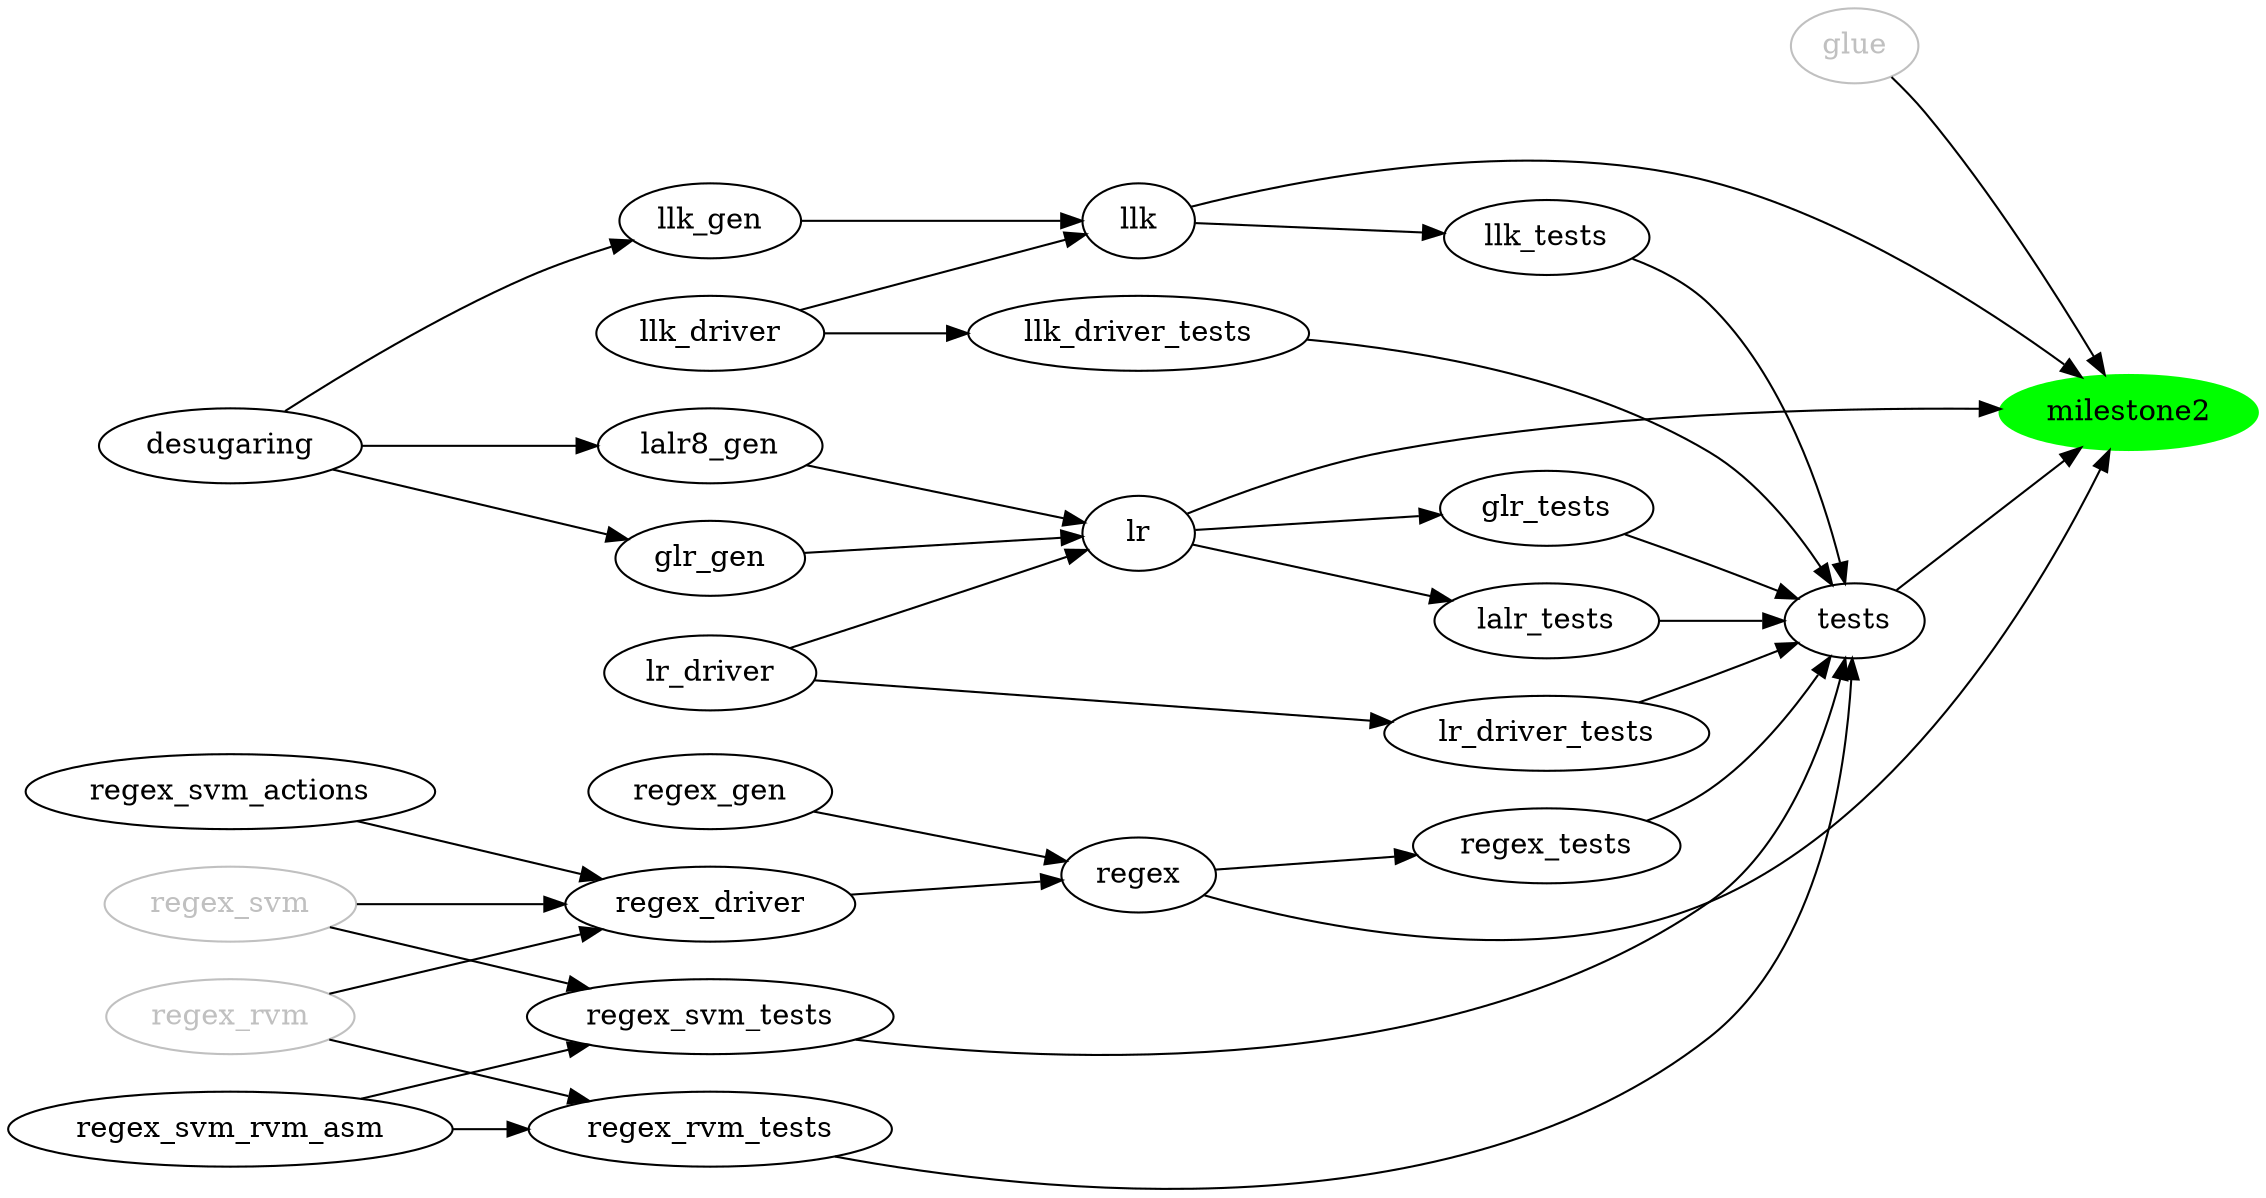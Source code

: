 digraph {
	graph [rankdir=LR];
subgraph complete {
	 node [color="gray",fontcolor="gray"];
	 glue;
	 regex_svm;
	 regex_rvm;
}
/* The end result of the milestone, along with the subtasks listed */
milestone2 [color="green",style="filled"];
llk -> milestone2;
lr -> milestone2;
lalr8_gen -> lr;
glr_gen -> lr;
lr_driver -> lr;
regex -> milestone2;
glue -> milestone2; // Meredith knows what glue referred to here.
tests -> milestone2;

regex_gen -> regex;
regex_driver -> regex;
regex_svm -> regex_driver;
regex_rvm -> regex_driver;
regex_svm_actions -> regex_driver;
llk_driver -> llk;
llk_gen -> llk;

// end-to-end tests
regex -> regex_tests -> tests;
lr -> lalr_tests -> tests;
lr -> glr_tests -> tests;
llk -> llk_tests -> tests;

llk_driver -> llk_driver_tests -> tests;
lr_driver -> lr_driver_tests -> tests;
regex_svm -> regex_svm_tests -> tests;
regex_rvm -> regex_rvm_tests -> tests;
regex_svm_rvm_asm -> regex_svm_tests;
regex_svm_rvm_asm -> regex_rvm_tests;


/*
 * 
 */
 desugaring -> llk_gen;
 desugaring -> lalr8_gen;
 desugaring -> glr_gen;
 
}

